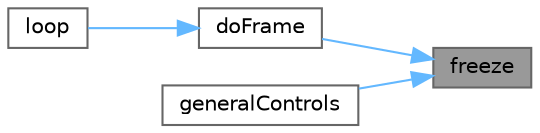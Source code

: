 digraph "freeze"
{
 // INTERACTIVE_SVG=YES
 // LATEX_PDF_SIZE
  bgcolor="transparent";
  edge [fontname=Helvetica,fontsize=10,labelfontname=Helvetica,labelfontsize=10];
  node [fontname=Helvetica,fontsize=10,shape=box,height=0.2,width=0.4];
  rankdir="RL";
  Node1 [id="Node000001",label="freeze",height=0.2,width=0.4,color="gray40", fillcolor="grey60", style="filled", fontcolor="black",tooltip=" "];
  Node1 -> Node2 [id="edge1_Node000001_Node000002",dir="back",color="steelblue1",style="solid",tooltip=" "];
  Node2 [id="Node000002",label="doFrame",height=0.2,width=0.4,color="grey40", fillcolor="white", style="filled",URL="$db/d49/_audio_2simple_2simple_8h_adbc2f4832c3a1f2465ef43bf20ed63a8.html#adbc2f4832c3a1f2465ef43bf20ed63a8",tooltip=" "];
  Node2 -> Node3 [id="edge2_Node000002_Node000003",dir="back",color="steelblue1",style="solid",tooltip=" "];
  Node3 [id="Node000003",label="loop",height=0.2,width=0.4,color="grey40", fillcolor="white", style="filled",URL="$db/d49/_audio_2simple_2simple_8h_afe461d27b9c48d5921c00d521181f12f.html#afe461d27b9c48d5921c00d521181f12f",tooltip=" "];
  Node1 -> Node4 [id="edge3_Node000001_Node000004",dir="back",color="steelblue1",style="solid",tooltip=" "];
  Node4 [id="Node000004",label="generalControls",height=0.2,width=0.4,color="grey40", fillcolor="white", style="filled",URL="$db/d49/_audio_2simple_2simple_8h_aa903a30ffabf496d99f9d17151899844.html#aa903a30ffabf496d99f9d17151899844",tooltip=" "];
}
